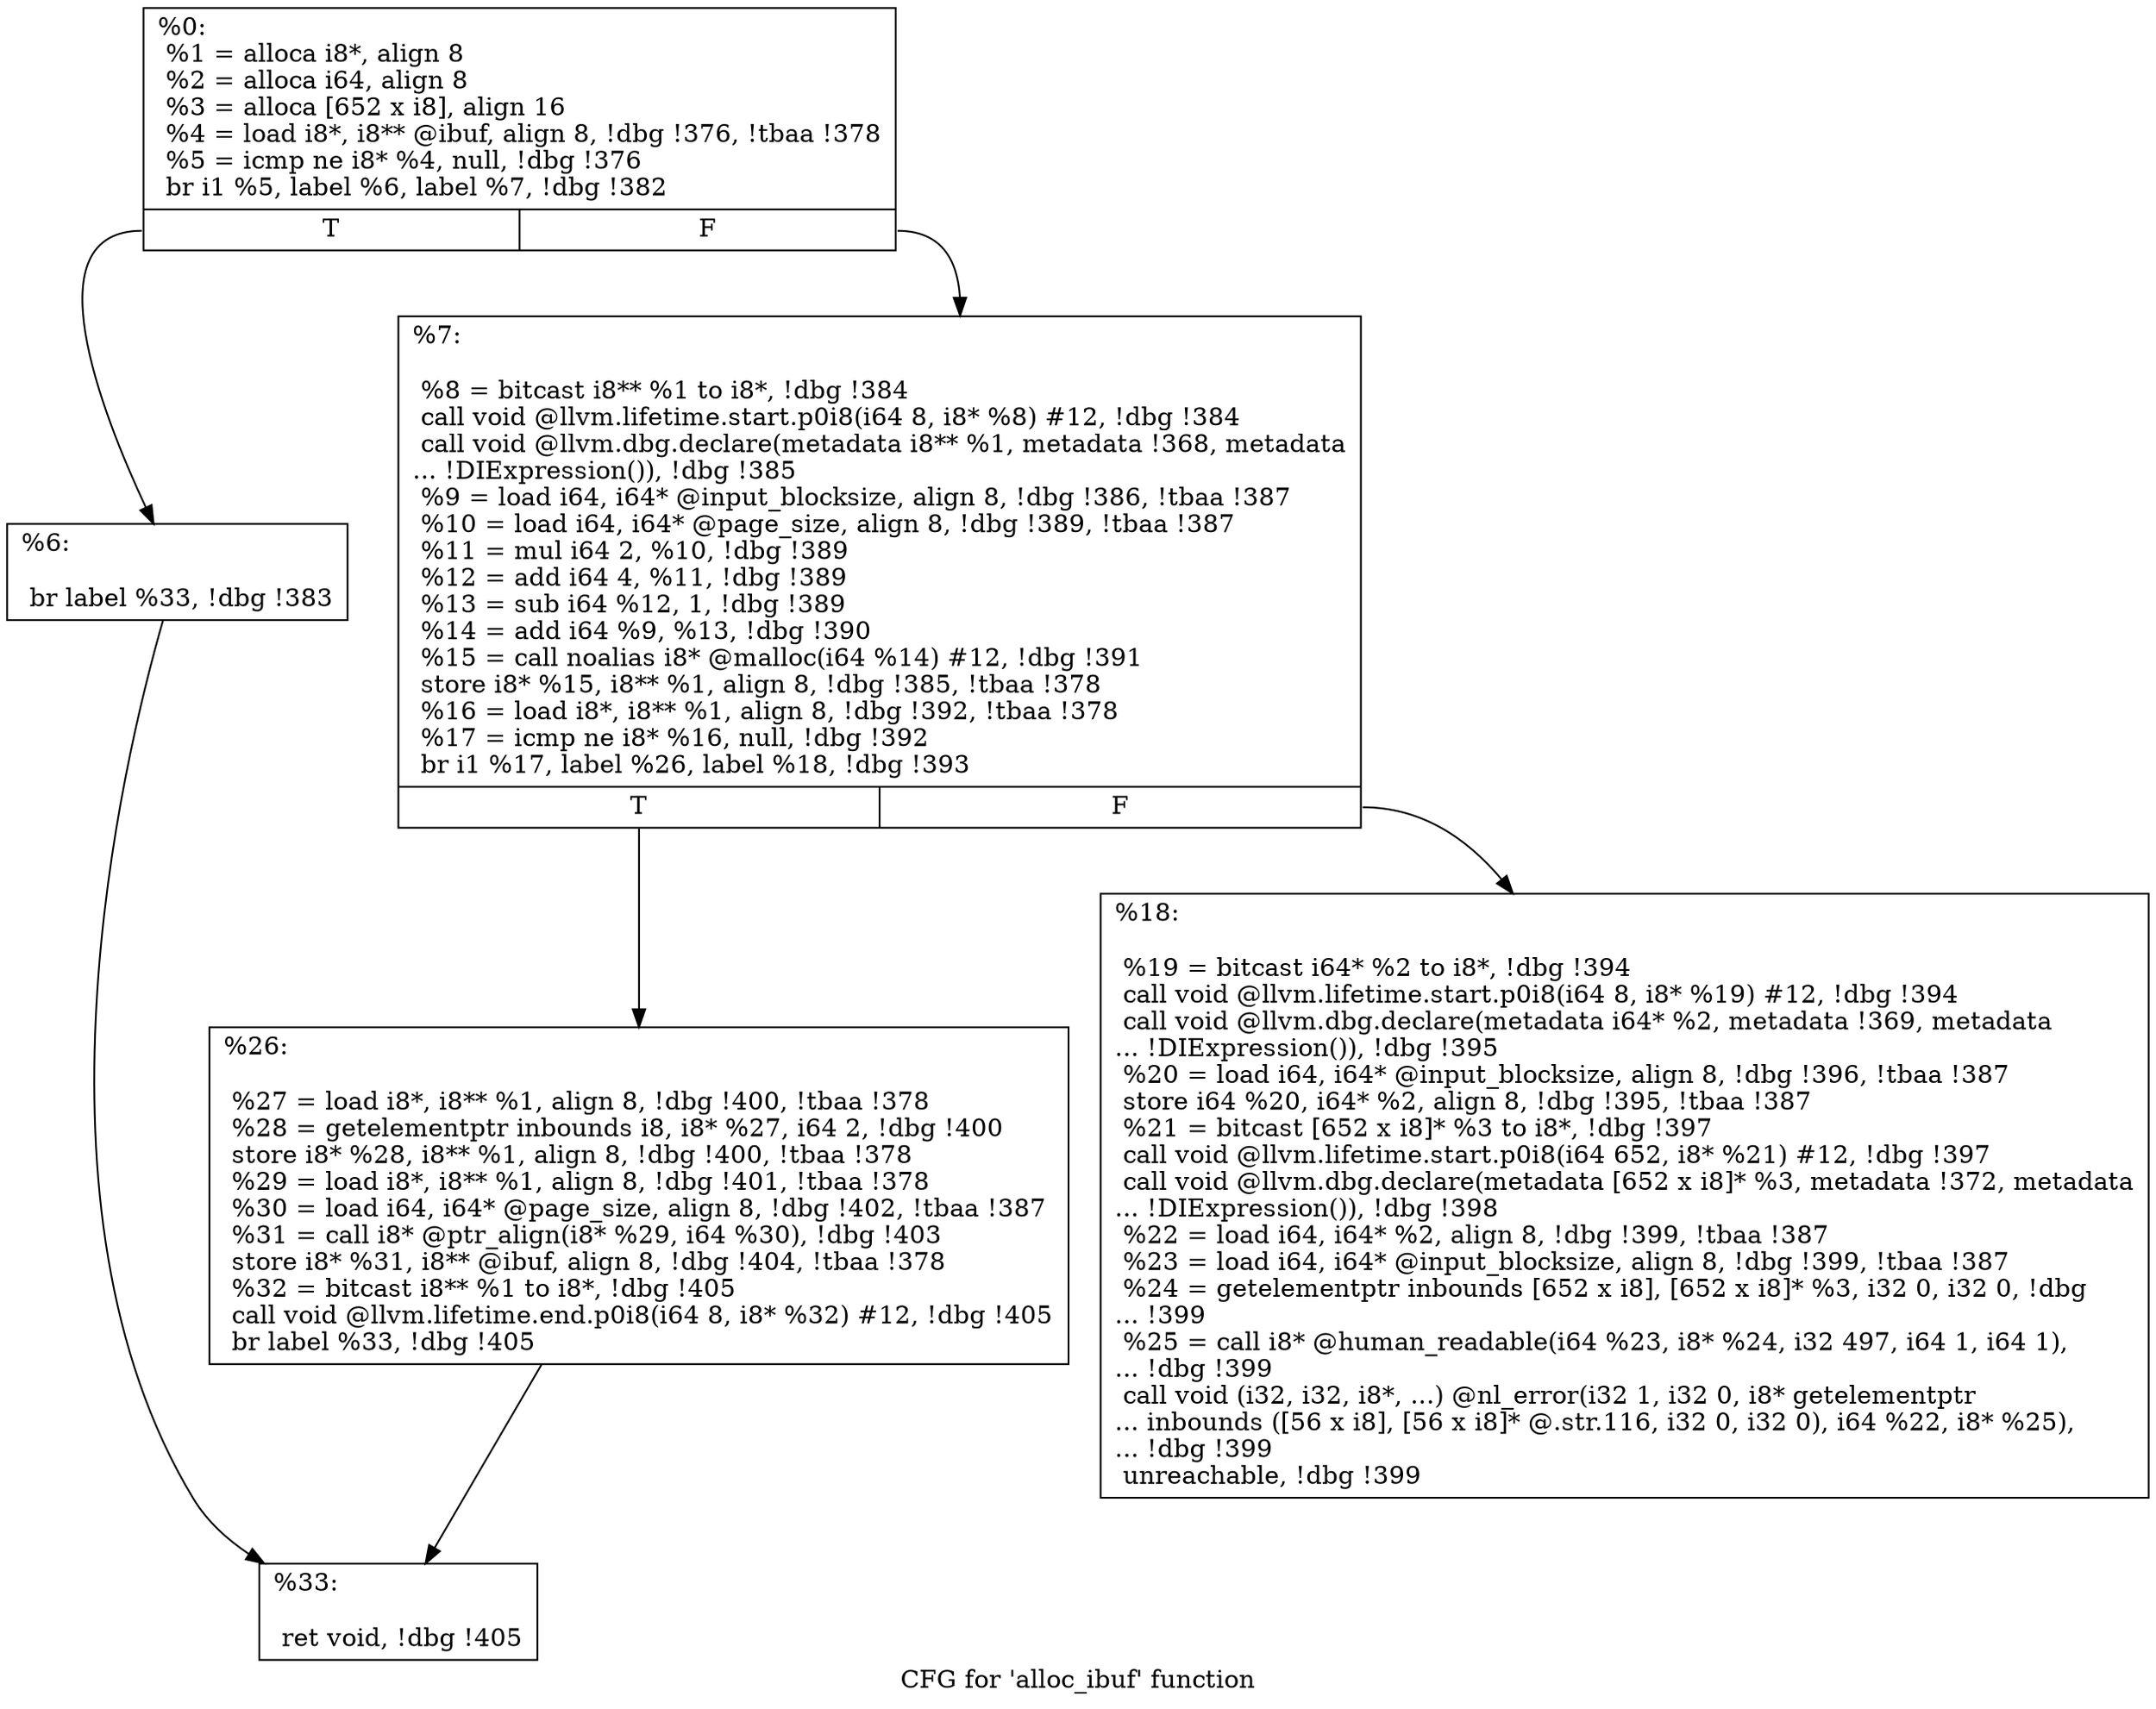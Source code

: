 digraph "CFG for 'alloc_ibuf' function" {
	label="CFG for 'alloc_ibuf' function";

	Node0x23e1d30 [shape=record,label="{%0:\l  %1 = alloca i8*, align 8\l  %2 = alloca i64, align 8\l  %3 = alloca [652 x i8], align 16\l  %4 = load i8*, i8** @ibuf, align 8, !dbg !376, !tbaa !378\l  %5 = icmp ne i8* %4, null, !dbg !376\l  br i1 %5, label %6, label %7, !dbg !382\l|{<s0>T|<s1>F}}"];
	Node0x23e1d30:s0 -> Node0x23e2400;
	Node0x23e1d30:s1 -> Node0x23e2450;
	Node0x23e2400 [shape=record,label="{%6:\l\l  br label %33, !dbg !383\l}"];
	Node0x23e2400 -> Node0x23e2540;
	Node0x23e2450 [shape=record,label="{%7:\l\l  %8 = bitcast i8** %1 to i8*, !dbg !384\l  call void @llvm.lifetime.start.p0i8(i64 8, i8* %8) #12, !dbg !384\l  call void @llvm.dbg.declare(metadata i8** %1, metadata !368, metadata\l... !DIExpression()), !dbg !385\l  %9 = load i64, i64* @input_blocksize, align 8, !dbg !386, !tbaa !387\l  %10 = load i64, i64* @page_size, align 8, !dbg !389, !tbaa !387\l  %11 = mul i64 2, %10, !dbg !389\l  %12 = add i64 4, %11, !dbg !389\l  %13 = sub i64 %12, 1, !dbg !389\l  %14 = add i64 %9, %13, !dbg !390\l  %15 = call noalias i8* @malloc(i64 %14) #12, !dbg !391\l  store i8* %15, i8** %1, align 8, !dbg !385, !tbaa !378\l  %16 = load i8*, i8** %1, align 8, !dbg !392, !tbaa !378\l  %17 = icmp ne i8* %16, null, !dbg !392\l  br i1 %17, label %26, label %18, !dbg !393\l|{<s0>T|<s1>F}}"];
	Node0x23e2450:s0 -> Node0x23e24f0;
	Node0x23e2450:s1 -> Node0x23e24a0;
	Node0x23e24a0 [shape=record,label="{%18:\l\l  %19 = bitcast i64* %2 to i8*, !dbg !394\l  call void @llvm.lifetime.start.p0i8(i64 8, i8* %19) #12, !dbg !394\l  call void @llvm.dbg.declare(metadata i64* %2, metadata !369, metadata\l... !DIExpression()), !dbg !395\l  %20 = load i64, i64* @input_blocksize, align 8, !dbg !396, !tbaa !387\l  store i64 %20, i64* %2, align 8, !dbg !395, !tbaa !387\l  %21 = bitcast [652 x i8]* %3 to i8*, !dbg !397\l  call void @llvm.lifetime.start.p0i8(i64 652, i8* %21) #12, !dbg !397\l  call void @llvm.dbg.declare(metadata [652 x i8]* %3, metadata !372, metadata\l... !DIExpression()), !dbg !398\l  %22 = load i64, i64* %2, align 8, !dbg !399, !tbaa !387\l  %23 = load i64, i64* @input_blocksize, align 8, !dbg !399, !tbaa !387\l  %24 = getelementptr inbounds [652 x i8], [652 x i8]* %3, i32 0, i32 0, !dbg\l... !399\l  %25 = call i8* @human_readable(i64 %23, i8* %24, i32 497, i64 1, i64 1),\l... !dbg !399\l  call void (i32, i32, i8*, ...) @nl_error(i32 1, i32 0, i8* getelementptr\l... inbounds ([56 x i8], [56 x i8]* @.str.116, i32 0, i32 0), i64 %22, i8* %25),\l... !dbg !399\l  unreachable, !dbg !399\l}"];
	Node0x23e24f0 [shape=record,label="{%26:\l\l  %27 = load i8*, i8** %1, align 8, !dbg !400, !tbaa !378\l  %28 = getelementptr inbounds i8, i8* %27, i64 2, !dbg !400\l  store i8* %28, i8** %1, align 8, !dbg !400, !tbaa !378\l  %29 = load i8*, i8** %1, align 8, !dbg !401, !tbaa !378\l  %30 = load i64, i64* @page_size, align 8, !dbg !402, !tbaa !387\l  %31 = call i8* @ptr_align(i8* %29, i64 %30), !dbg !403\l  store i8* %31, i8** @ibuf, align 8, !dbg !404, !tbaa !378\l  %32 = bitcast i8** %1 to i8*, !dbg !405\l  call void @llvm.lifetime.end.p0i8(i64 8, i8* %32) #12, !dbg !405\l  br label %33, !dbg !405\l}"];
	Node0x23e24f0 -> Node0x23e2540;
	Node0x23e2540 [shape=record,label="{%33:\l\l  ret void, !dbg !405\l}"];
}
